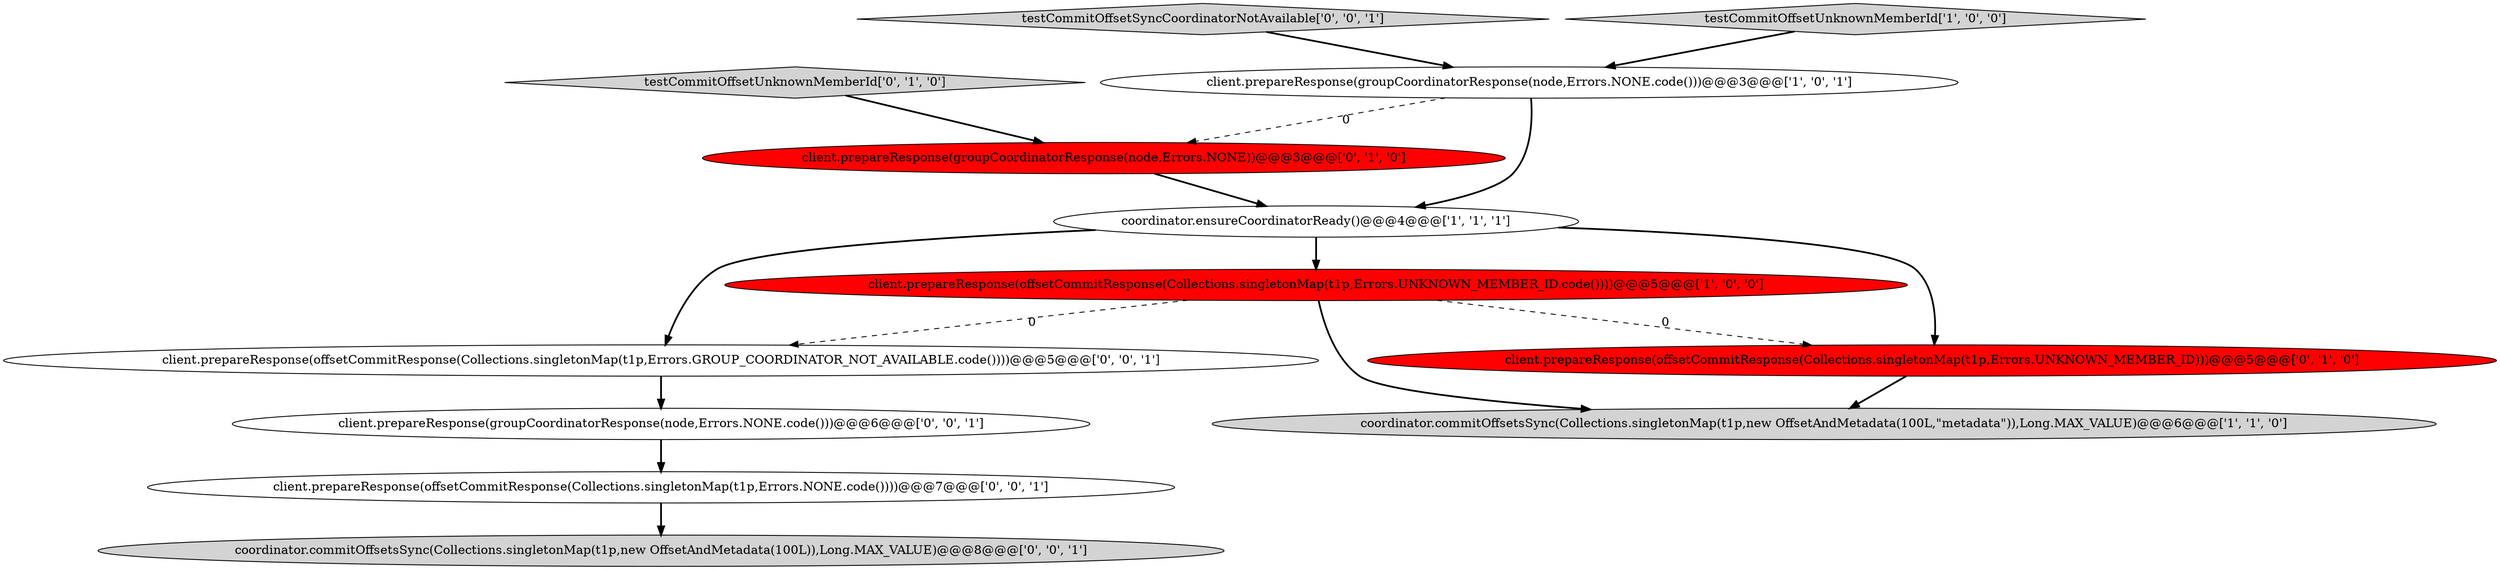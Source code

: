 digraph {
4 [style = filled, label = "client.prepareResponse(groupCoordinatorResponse(node,Errors.NONE.code()))@@@3@@@['1', '0', '1']", fillcolor = white, shape = ellipse image = "AAA0AAABBB1BBB"];
5 [style = filled, label = "testCommitOffsetUnknownMemberId['0', '1', '0']", fillcolor = lightgray, shape = diamond image = "AAA0AAABBB2BBB"];
9 [style = filled, label = "client.prepareResponse(offsetCommitResponse(Collections.singletonMap(t1p,Errors.NONE.code())))@@@7@@@['0', '0', '1']", fillcolor = white, shape = ellipse image = "AAA0AAABBB3BBB"];
3 [style = filled, label = "coordinator.ensureCoordinatorReady()@@@4@@@['1', '1', '1']", fillcolor = white, shape = ellipse image = "AAA0AAABBB1BBB"];
10 [style = filled, label = "client.prepareResponse(groupCoordinatorResponse(node,Errors.NONE.code()))@@@6@@@['0', '0', '1']", fillcolor = white, shape = ellipse image = "AAA0AAABBB3BBB"];
11 [style = filled, label = "coordinator.commitOffsetsSync(Collections.singletonMap(t1p,new OffsetAndMetadata(100L)),Long.MAX_VALUE)@@@8@@@['0', '0', '1']", fillcolor = lightgray, shape = ellipse image = "AAA0AAABBB3BBB"];
6 [style = filled, label = "client.prepareResponse(groupCoordinatorResponse(node,Errors.NONE))@@@3@@@['0', '1', '0']", fillcolor = red, shape = ellipse image = "AAA1AAABBB2BBB"];
8 [style = filled, label = "client.prepareResponse(offsetCommitResponse(Collections.singletonMap(t1p,Errors.GROUP_COORDINATOR_NOT_AVAILABLE.code())))@@@5@@@['0', '0', '1']", fillcolor = white, shape = ellipse image = "AAA0AAABBB3BBB"];
12 [style = filled, label = "testCommitOffsetSyncCoordinatorNotAvailable['0', '0', '1']", fillcolor = lightgray, shape = diamond image = "AAA0AAABBB3BBB"];
2 [style = filled, label = "client.prepareResponse(offsetCommitResponse(Collections.singletonMap(t1p,Errors.UNKNOWN_MEMBER_ID.code())))@@@5@@@['1', '0', '0']", fillcolor = red, shape = ellipse image = "AAA1AAABBB1BBB"];
1 [style = filled, label = "testCommitOffsetUnknownMemberId['1', '0', '0']", fillcolor = lightgray, shape = diamond image = "AAA0AAABBB1BBB"];
0 [style = filled, label = "coordinator.commitOffsetsSync(Collections.singletonMap(t1p,new OffsetAndMetadata(100L,\"metadata\")),Long.MAX_VALUE)@@@6@@@['1', '1', '0']", fillcolor = lightgray, shape = ellipse image = "AAA0AAABBB1BBB"];
7 [style = filled, label = "client.prepareResponse(offsetCommitResponse(Collections.singletonMap(t1p,Errors.UNKNOWN_MEMBER_ID)))@@@5@@@['0', '1', '0']", fillcolor = red, shape = ellipse image = "AAA1AAABBB2BBB"];
6->3 [style = bold, label=""];
4->3 [style = bold, label=""];
8->10 [style = bold, label=""];
1->4 [style = bold, label=""];
10->9 [style = bold, label=""];
2->0 [style = bold, label=""];
7->0 [style = bold, label=""];
5->6 [style = bold, label=""];
3->2 [style = bold, label=""];
9->11 [style = bold, label=""];
3->7 [style = bold, label=""];
12->4 [style = bold, label=""];
4->6 [style = dashed, label="0"];
2->7 [style = dashed, label="0"];
2->8 [style = dashed, label="0"];
3->8 [style = bold, label=""];
}
